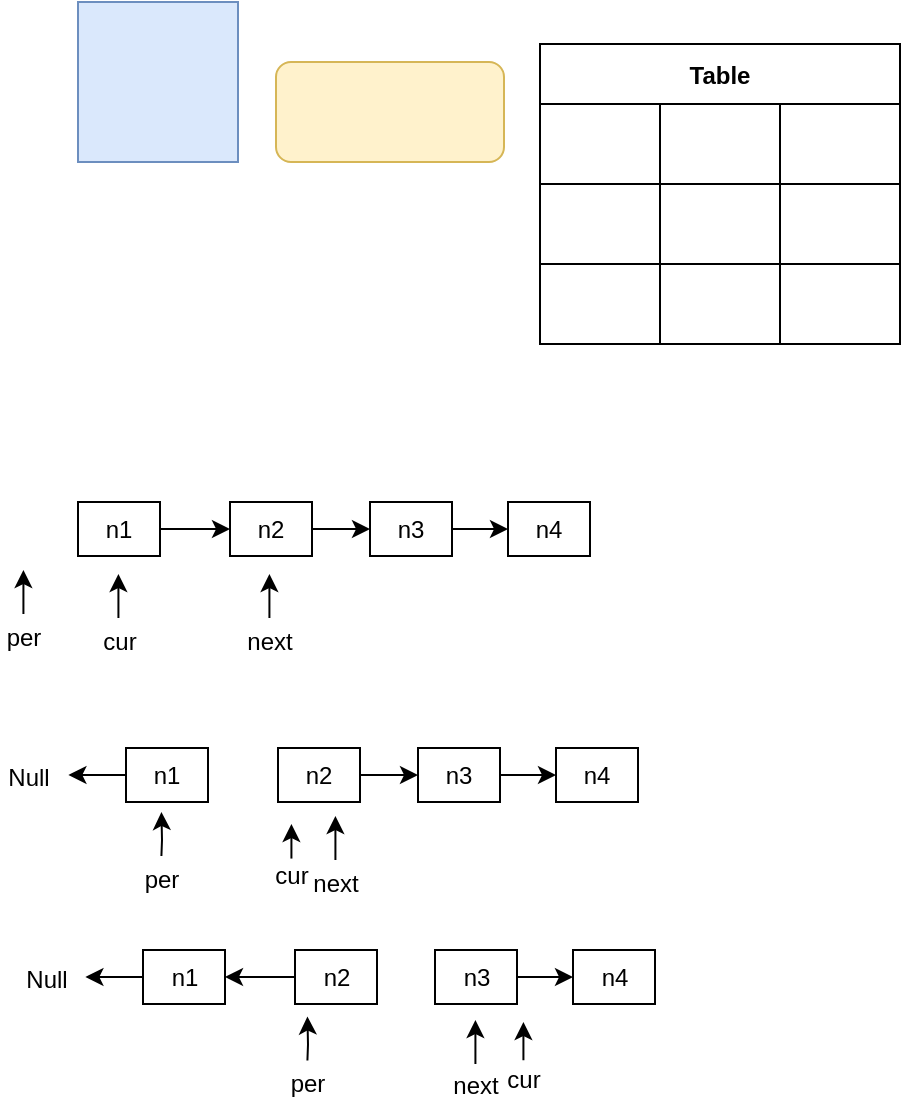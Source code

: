 <mxfile version="16.1.0" type="github">
  <diagram id="jbGArsJpMYjb_4ZU7Hdk" name="Page-1">
    <mxGraphModel dx="593" dy="286" grid="0" gridSize="10" guides="1" tooltips="1" connect="1" arrows="1" fold="1" page="1" pageScale="1" pageWidth="827" pageHeight="1169" math="0" shadow="0">
      <root>
        <mxCell id="0" />
        <mxCell id="1" parent="0" />
        <mxCell id="_2QDHl5ZUeaQQuLaKa91-1" value="" style="whiteSpace=wrap;html=1;aspect=fixed;fillColor=#dae8fc;strokeColor=#6c8ebf;" parent="1" vertex="1">
          <mxGeometry x="60" y="35" width="80" height="80" as="geometry" />
        </mxCell>
        <mxCell id="_2QDHl5ZUeaQQuLaKa91-2" value="" style="rounded=1;whiteSpace=wrap;html=1;fillColor=#fff2cc;strokeColor=#d6b656;" parent="1" vertex="1">
          <mxGeometry x="159" y="65" width="114" height="50" as="geometry" />
        </mxCell>
        <mxCell id="_2QDHl5ZUeaQQuLaKa91-3" value="Table" style="shape=table;startSize=30;container=1;collapsible=0;childLayout=tableLayout;fontStyle=1;align=center;pointerEvents=1;" parent="1" vertex="1">
          <mxGeometry x="291" y="56" width="180" height="150" as="geometry" />
        </mxCell>
        <mxCell id="_2QDHl5ZUeaQQuLaKa91-4" value="" style="shape=partialRectangle;html=1;whiteSpace=wrap;collapsible=0;dropTarget=0;pointerEvents=0;fillColor=none;top=0;left=0;bottom=0;right=0;points=[[0,0.5],[1,0.5]];portConstraint=eastwest;" parent="_2QDHl5ZUeaQQuLaKa91-3" vertex="1">
          <mxGeometry y="30" width="180" height="40" as="geometry" />
        </mxCell>
        <mxCell id="_2QDHl5ZUeaQQuLaKa91-5" value="" style="shape=partialRectangle;html=1;whiteSpace=wrap;connectable=0;fillColor=none;top=0;left=0;bottom=0;right=0;overflow=hidden;pointerEvents=1;" parent="_2QDHl5ZUeaQQuLaKa91-4" vertex="1">
          <mxGeometry width="60" height="40" as="geometry">
            <mxRectangle width="60" height="40" as="alternateBounds" />
          </mxGeometry>
        </mxCell>
        <mxCell id="_2QDHl5ZUeaQQuLaKa91-6" value="" style="shape=partialRectangle;html=1;whiteSpace=wrap;connectable=0;fillColor=none;top=0;left=0;bottom=0;right=0;overflow=hidden;pointerEvents=1;" parent="_2QDHl5ZUeaQQuLaKa91-4" vertex="1">
          <mxGeometry x="60" width="60" height="40" as="geometry">
            <mxRectangle width="60" height="40" as="alternateBounds" />
          </mxGeometry>
        </mxCell>
        <mxCell id="_2QDHl5ZUeaQQuLaKa91-7" value="" style="shape=partialRectangle;html=1;whiteSpace=wrap;connectable=0;fillColor=none;top=0;left=0;bottom=0;right=0;overflow=hidden;pointerEvents=1;" parent="_2QDHl5ZUeaQQuLaKa91-4" vertex="1">
          <mxGeometry x="120" width="60" height="40" as="geometry">
            <mxRectangle width="60" height="40" as="alternateBounds" />
          </mxGeometry>
        </mxCell>
        <mxCell id="_2QDHl5ZUeaQQuLaKa91-8" value="" style="shape=partialRectangle;html=1;whiteSpace=wrap;collapsible=0;dropTarget=0;pointerEvents=0;fillColor=none;top=0;left=0;bottom=0;right=0;points=[[0,0.5],[1,0.5]];portConstraint=eastwest;" parent="_2QDHl5ZUeaQQuLaKa91-3" vertex="1">
          <mxGeometry y="70" width="180" height="40" as="geometry" />
        </mxCell>
        <mxCell id="_2QDHl5ZUeaQQuLaKa91-9" value="" style="shape=partialRectangle;html=1;whiteSpace=wrap;connectable=0;fillColor=none;top=0;left=0;bottom=0;right=0;overflow=hidden;pointerEvents=1;" parent="_2QDHl5ZUeaQQuLaKa91-8" vertex="1">
          <mxGeometry width="60" height="40" as="geometry">
            <mxRectangle width="60" height="40" as="alternateBounds" />
          </mxGeometry>
        </mxCell>
        <mxCell id="_2QDHl5ZUeaQQuLaKa91-10" value="" style="shape=partialRectangle;html=1;whiteSpace=wrap;connectable=0;fillColor=none;top=0;left=0;bottom=0;right=0;overflow=hidden;pointerEvents=1;" parent="_2QDHl5ZUeaQQuLaKa91-8" vertex="1">
          <mxGeometry x="60" width="60" height="40" as="geometry">
            <mxRectangle width="60" height="40" as="alternateBounds" />
          </mxGeometry>
        </mxCell>
        <mxCell id="_2QDHl5ZUeaQQuLaKa91-11" value="" style="shape=partialRectangle;html=1;whiteSpace=wrap;connectable=0;fillColor=none;top=0;left=0;bottom=0;right=0;overflow=hidden;pointerEvents=1;" parent="_2QDHl5ZUeaQQuLaKa91-8" vertex="1">
          <mxGeometry x="120" width="60" height="40" as="geometry">
            <mxRectangle width="60" height="40" as="alternateBounds" />
          </mxGeometry>
        </mxCell>
        <mxCell id="_2QDHl5ZUeaQQuLaKa91-12" value="" style="shape=partialRectangle;html=1;whiteSpace=wrap;collapsible=0;dropTarget=0;pointerEvents=0;fillColor=none;top=0;left=0;bottom=0;right=0;points=[[0,0.5],[1,0.5]];portConstraint=eastwest;" parent="_2QDHl5ZUeaQQuLaKa91-3" vertex="1">
          <mxGeometry y="110" width="180" height="40" as="geometry" />
        </mxCell>
        <mxCell id="_2QDHl5ZUeaQQuLaKa91-13" value="" style="shape=partialRectangle;html=1;whiteSpace=wrap;connectable=0;fillColor=none;top=0;left=0;bottom=0;right=0;overflow=hidden;pointerEvents=1;" parent="_2QDHl5ZUeaQQuLaKa91-12" vertex="1">
          <mxGeometry width="60" height="40" as="geometry">
            <mxRectangle width="60" height="40" as="alternateBounds" />
          </mxGeometry>
        </mxCell>
        <mxCell id="_2QDHl5ZUeaQQuLaKa91-14" value="" style="shape=partialRectangle;html=1;whiteSpace=wrap;connectable=0;fillColor=none;top=0;left=0;bottom=0;right=0;overflow=hidden;pointerEvents=1;" parent="_2QDHl5ZUeaQQuLaKa91-12" vertex="1">
          <mxGeometry x="60" width="60" height="40" as="geometry">
            <mxRectangle width="60" height="40" as="alternateBounds" />
          </mxGeometry>
        </mxCell>
        <mxCell id="_2QDHl5ZUeaQQuLaKa91-15" value="" style="shape=partialRectangle;html=1;whiteSpace=wrap;connectable=0;fillColor=none;top=0;left=0;bottom=0;right=0;overflow=hidden;pointerEvents=1;" parent="_2QDHl5ZUeaQQuLaKa91-12" vertex="1">
          <mxGeometry x="120" width="60" height="40" as="geometry">
            <mxRectangle width="60" height="40" as="alternateBounds" />
          </mxGeometry>
        </mxCell>
        <mxCell id="GuAWNQmygI9kBjU7lxuV-5" style="edgeStyle=orthogonalEdgeStyle;rounded=0;orthogonalLoop=1;jettySize=auto;html=1;exitX=1;exitY=0.5;exitDx=0;exitDy=0;entryX=0;entryY=0.5;entryDx=0;entryDy=0;" edge="1" parent="1" source="GuAWNQmygI9kBjU7lxuV-1" target="GuAWNQmygI9kBjU7lxuV-2">
          <mxGeometry relative="1" as="geometry" />
        </mxCell>
        <mxCell id="GuAWNQmygI9kBjU7lxuV-1" value="n1" style="rounded=0;whiteSpace=wrap;html=1;" vertex="1" parent="1">
          <mxGeometry x="60" y="285" width="41" height="27" as="geometry" />
        </mxCell>
        <mxCell id="GuAWNQmygI9kBjU7lxuV-6" style="edgeStyle=orthogonalEdgeStyle;rounded=0;orthogonalLoop=1;jettySize=auto;html=1;exitX=1;exitY=0.5;exitDx=0;exitDy=0;entryX=0;entryY=0.5;entryDx=0;entryDy=0;" edge="1" parent="1" source="GuAWNQmygI9kBjU7lxuV-2" target="GuAWNQmygI9kBjU7lxuV-3">
          <mxGeometry relative="1" as="geometry" />
        </mxCell>
        <mxCell id="GuAWNQmygI9kBjU7lxuV-2" value="n2" style="rounded=0;whiteSpace=wrap;html=1;" vertex="1" parent="1">
          <mxGeometry x="136" y="285" width="41" height="27" as="geometry" />
        </mxCell>
        <mxCell id="GuAWNQmygI9kBjU7lxuV-7" style="edgeStyle=orthogonalEdgeStyle;rounded=0;orthogonalLoop=1;jettySize=auto;html=1;exitX=1;exitY=0.5;exitDx=0;exitDy=0;entryX=0;entryY=0.5;entryDx=0;entryDy=0;" edge="1" parent="1" source="GuAWNQmygI9kBjU7lxuV-3" target="GuAWNQmygI9kBjU7lxuV-4">
          <mxGeometry relative="1" as="geometry" />
        </mxCell>
        <mxCell id="GuAWNQmygI9kBjU7lxuV-3" value="n3" style="rounded=0;whiteSpace=wrap;html=1;" vertex="1" parent="1">
          <mxGeometry x="206" y="285" width="41" height="27" as="geometry" />
        </mxCell>
        <mxCell id="GuAWNQmygI9kBjU7lxuV-4" value="n4" style="rounded=0;whiteSpace=wrap;html=1;" vertex="1" parent="1">
          <mxGeometry x="275" y="285" width="41" height="27" as="geometry" />
        </mxCell>
        <mxCell id="GuAWNQmygI9kBjU7lxuV-10" value="" style="group" vertex="1" connectable="0" parent="1">
          <mxGeometry x="21" y="319" width="24" height="42" as="geometry" />
        </mxCell>
        <mxCell id="GuAWNQmygI9kBjU7lxuV-8" value="" style="endArrow=classic;html=1;rounded=0;" edge="1" parent="GuAWNQmygI9kBjU7lxuV-10">
          <mxGeometry width="50" height="50" relative="1" as="geometry">
            <mxPoint x="11.71" y="22" as="sourcePoint" />
            <mxPoint x="11.71" as="targetPoint" />
          </mxGeometry>
        </mxCell>
        <mxCell id="GuAWNQmygI9kBjU7lxuV-9" value="per" style="text;html=1;strokeColor=none;fillColor=none;align=center;verticalAlign=middle;whiteSpace=wrap;rounded=0;" vertex="1" parent="GuAWNQmygI9kBjU7lxuV-10">
          <mxGeometry y="25" width="24" height="17" as="geometry" />
        </mxCell>
        <mxCell id="GuAWNQmygI9kBjU7lxuV-11" value="" style="group" vertex="1" connectable="0" parent="1">
          <mxGeometry x="68.5" y="321" width="24" height="42" as="geometry" />
        </mxCell>
        <mxCell id="GuAWNQmygI9kBjU7lxuV-12" value="" style="endArrow=classic;html=1;rounded=0;" edge="1" parent="GuAWNQmygI9kBjU7lxuV-11">
          <mxGeometry width="50" height="50" relative="1" as="geometry">
            <mxPoint x="11.71" y="22" as="sourcePoint" />
            <mxPoint x="11.71" as="targetPoint" />
          </mxGeometry>
        </mxCell>
        <mxCell id="GuAWNQmygI9kBjU7lxuV-13" value="cur" style="text;html=1;strokeColor=none;fillColor=none;align=center;verticalAlign=middle;whiteSpace=wrap;rounded=0;" vertex="1" parent="GuAWNQmygI9kBjU7lxuV-11">
          <mxGeometry y="25" width="24" height="17" as="geometry" />
        </mxCell>
        <mxCell id="GuAWNQmygI9kBjU7lxuV-14" value="" style="group" vertex="1" connectable="0" parent="1">
          <mxGeometry x="144" y="321" width="24" height="42" as="geometry" />
        </mxCell>
        <mxCell id="GuAWNQmygI9kBjU7lxuV-15" value="" style="endArrow=classic;html=1;rounded=0;" edge="1" parent="GuAWNQmygI9kBjU7lxuV-14">
          <mxGeometry width="50" height="50" relative="1" as="geometry">
            <mxPoint x="11.71" y="22" as="sourcePoint" />
            <mxPoint x="11.71" as="targetPoint" />
          </mxGeometry>
        </mxCell>
        <mxCell id="GuAWNQmygI9kBjU7lxuV-16" value="next" style="text;html=1;strokeColor=none;fillColor=none;align=center;verticalAlign=middle;whiteSpace=wrap;rounded=0;" vertex="1" parent="GuAWNQmygI9kBjU7lxuV-14">
          <mxGeometry y="25" width="24" height="17" as="geometry" />
        </mxCell>
        <mxCell id="GuAWNQmygI9kBjU7lxuV-33" style="edgeStyle=orthogonalEdgeStyle;rounded=0;orthogonalLoop=1;jettySize=auto;html=1;exitX=0;exitY=0.5;exitDx=0;exitDy=0;" edge="1" parent="1" source="GuAWNQmygI9kBjU7lxuV-18">
          <mxGeometry relative="1" as="geometry">
            <mxPoint x="55.229" y="421.429" as="targetPoint" />
          </mxGeometry>
        </mxCell>
        <mxCell id="GuAWNQmygI9kBjU7lxuV-18" value="n1" style="rounded=0;whiteSpace=wrap;html=1;" vertex="1" parent="1">
          <mxGeometry x="84" y="408" width="41" height="27" as="geometry" />
        </mxCell>
        <mxCell id="GuAWNQmygI9kBjU7lxuV-19" style="edgeStyle=orthogonalEdgeStyle;rounded=0;orthogonalLoop=1;jettySize=auto;html=1;exitX=1;exitY=0.5;exitDx=0;exitDy=0;entryX=0;entryY=0.5;entryDx=0;entryDy=0;" edge="1" parent="1" source="GuAWNQmygI9kBjU7lxuV-20" target="GuAWNQmygI9kBjU7lxuV-22">
          <mxGeometry relative="1" as="geometry" />
        </mxCell>
        <mxCell id="GuAWNQmygI9kBjU7lxuV-20" value="n2" style="rounded=0;whiteSpace=wrap;html=1;" vertex="1" parent="1">
          <mxGeometry x="160" y="408" width="41" height="27" as="geometry" />
        </mxCell>
        <mxCell id="GuAWNQmygI9kBjU7lxuV-21" style="edgeStyle=orthogonalEdgeStyle;rounded=0;orthogonalLoop=1;jettySize=auto;html=1;exitX=1;exitY=0.5;exitDx=0;exitDy=0;entryX=0;entryY=0.5;entryDx=0;entryDy=0;" edge="1" parent="1" source="GuAWNQmygI9kBjU7lxuV-22" target="GuAWNQmygI9kBjU7lxuV-23">
          <mxGeometry relative="1" as="geometry" />
        </mxCell>
        <mxCell id="GuAWNQmygI9kBjU7lxuV-22" value="n3" style="rounded=0;whiteSpace=wrap;html=1;" vertex="1" parent="1">
          <mxGeometry x="230" y="408" width="41" height="27" as="geometry" />
        </mxCell>
        <mxCell id="GuAWNQmygI9kBjU7lxuV-23" value="n4" style="rounded=0;whiteSpace=wrap;html=1;" vertex="1" parent="1">
          <mxGeometry x="299" y="408" width="41" height="27" as="geometry" />
        </mxCell>
        <mxCell id="GuAWNQmygI9kBjU7lxuV-24" value="" style="group" vertex="1" connectable="0" parent="1">
          <mxGeometry x="90" y="440" width="24" height="42" as="geometry" />
        </mxCell>
        <mxCell id="GuAWNQmygI9kBjU7lxuV-25" value="" style="endArrow=classic;html=1;rounded=0;" edge="1" parent="GuAWNQmygI9kBjU7lxuV-24">
          <mxGeometry width="50" height="50" relative="1" as="geometry">
            <mxPoint x="11.71" y="22" as="sourcePoint" />
            <mxPoint x="11.71" as="targetPoint" />
            <Array as="points">
              <mxPoint x="12" y="14" />
            </Array>
          </mxGeometry>
        </mxCell>
        <mxCell id="GuAWNQmygI9kBjU7lxuV-26" value="per" style="text;html=1;strokeColor=none;fillColor=none;align=center;verticalAlign=middle;whiteSpace=wrap;rounded=0;" vertex="1" parent="GuAWNQmygI9kBjU7lxuV-24">
          <mxGeometry y="25" width="24" height="17" as="geometry" />
        </mxCell>
        <mxCell id="GuAWNQmygI9kBjU7lxuV-27" value="" style="group" vertex="1" connectable="0" parent="1">
          <mxGeometry x="155" y="446" width="24" height="33" as="geometry" />
        </mxCell>
        <mxCell id="GuAWNQmygI9kBjU7lxuV-28" value="" style="endArrow=classic;html=1;rounded=0;" edge="1" parent="GuAWNQmygI9kBjU7lxuV-27">
          <mxGeometry width="50" height="50" relative="1" as="geometry">
            <mxPoint x="11.71" y="17.286" as="sourcePoint" />
            <mxPoint x="11.71" as="targetPoint" />
          </mxGeometry>
        </mxCell>
        <mxCell id="GuAWNQmygI9kBjU7lxuV-29" value="cur" style="text;html=1;strokeColor=none;fillColor=none;align=center;verticalAlign=middle;whiteSpace=wrap;rounded=0;" vertex="1" parent="GuAWNQmygI9kBjU7lxuV-27">
          <mxGeometry y="19.643" width="24" height="13.357" as="geometry" />
        </mxCell>
        <mxCell id="GuAWNQmygI9kBjU7lxuV-30" value="" style="group" vertex="1" connectable="0" parent="1">
          <mxGeometry x="177" y="442" width="24" height="42" as="geometry" />
        </mxCell>
        <mxCell id="GuAWNQmygI9kBjU7lxuV-31" value="" style="endArrow=classic;html=1;rounded=0;" edge="1" parent="GuAWNQmygI9kBjU7lxuV-30">
          <mxGeometry width="50" height="50" relative="1" as="geometry">
            <mxPoint x="11.71" y="22" as="sourcePoint" />
            <mxPoint x="11.71" as="targetPoint" />
          </mxGeometry>
        </mxCell>
        <mxCell id="GuAWNQmygI9kBjU7lxuV-32" value="next" style="text;html=1;strokeColor=none;fillColor=none;align=center;verticalAlign=middle;whiteSpace=wrap;rounded=0;" vertex="1" parent="GuAWNQmygI9kBjU7lxuV-30">
          <mxGeometry y="25" width="24" height="17" as="geometry" />
        </mxCell>
        <mxCell id="GuAWNQmygI9kBjU7lxuV-34" value="Null" style="text;html=1;strokeColor=none;fillColor=none;align=center;verticalAlign=middle;whiteSpace=wrap;rounded=0;" vertex="1" parent="1">
          <mxGeometry x="21" y="411" width="29" height="24" as="geometry" />
        </mxCell>
        <mxCell id="GuAWNQmygI9kBjU7lxuV-36" style="edgeStyle=orthogonalEdgeStyle;rounded=0;orthogonalLoop=1;jettySize=auto;html=1;exitX=0;exitY=0.5;exitDx=0;exitDy=0;" edge="1" parent="1" source="GuAWNQmygI9kBjU7lxuV-37">
          <mxGeometry relative="1" as="geometry">
            <mxPoint x="63.729" y="522.429" as="targetPoint" />
          </mxGeometry>
        </mxCell>
        <mxCell id="GuAWNQmygI9kBjU7lxuV-37" value="n1" style="rounded=0;whiteSpace=wrap;html=1;" vertex="1" parent="1">
          <mxGeometry x="92.5" y="509" width="41" height="27" as="geometry" />
        </mxCell>
        <mxCell id="GuAWNQmygI9kBjU7lxuV-55" style="edgeStyle=orthogonalEdgeStyle;rounded=0;orthogonalLoop=1;jettySize=auto;html=1;exitX=0;exitY=0.5;exitDx=0;exitDy=0;entryX=1;entryY=0.5;entryDx=0;entryDy=0;" edge="1" parent="1" source="GuAWNQmygI9kBjU7lxuV-39" target="GuAWNQmygI9kBjU7lxuV-37">
          <mxGeometry relative="1" as="geometry" />
        </mxCell>
        <mxCell id="GuAWNQmygI9kBjU7lxuV-39" value="n2" style="rounded=0;whiteSpace=wrap;html=1;" vertex="1" parent="1">
          <mxGeometry x="168.5" y="509" width="41" height="27" as="geometry" />
        </mxCell>
        <mxCell id="GuAWNQmygI9kBjU7lxuV-40" style="edgeStyle=orthogonalEdgeStyle;rounded=0;orthogonalLoop=1;jettySize=auto;html=1;exitX=1;exitY=0.5;exitDx=0;exitDy=0;entryX=0;entryY=0.5;entryDx=0;entryDy=0;" edge="1" parent="1" source="GuAWNQmygI9kBjU7lxuV-41" target="GuAWNQmygI9kBjU7lxuV-42">
          <mxGeometry relative="1" as="geometry" />
        </mxCell>
        <mxCell id="GuAWNQmygI9kBjU7lxuV-41" value="n3" style="rounded=0;whiteSpace=wrap;html=1;" vertex="1" parent="1">
          <mxGeometry x="238.5" y="509" width="41" height="27" as="geometry" />
        </mxCell>
        <mxCell id="GuAWNQmygI9kBjU7lxuV-42" value="n4" style="rounded=0;whiteSpace=wrap;html=1;" vertex="1" parent="1">
          <mxGeometry x="307.5" y="509" width="41" height="27" as="geometry" />
        </mxCell>
        <mxCell id="GuAWNQmygI9kBjU7lxuV-43" value="" style="group" vertex="1" connectable="0" parent="1">
          <mxGeometry x="163" y="542.25" width="24" height="42" as="geometry" />
        </mxCell>
        <mxCell id="GuAWNQmygI9kBjU7lxuV-44" value="" style="endArrow=classic;html=1;rounded=0;" edge="1" parent="GuAWNQmygI9kBjU7lxuV-43">
          <mxGeometry width="50" height="50" relative="1" as="geometry">
            <mxPoint x="11.71" y="22" as="sourcePoint" />
            <mxPoint x="11.71" as="targetPoint" />
            <Array as="points">
              <mxPoint x="12" y="14" />
            </Array>
          </mxGeometry>
        </mxCell>
        <mxCell id="GuAWNQmygI9kBjU7lxuV-45" value="per" style="text;html=1;strokeColor=none;fillColor=none;align=center;verticalAlign=middle;whiteSpace=wrap;rounded=0;" vertex="1" parent="GuAWNQmygI9kBjU7lxuV-43">
          <mxGeometry y="25" width="24" height="17" as="geometry" />
        </mxCell>
        <mxCell id="GuAWNQmygI9kBjU7lxuV-46" value="" style="group" vertex="1" connectable="0" parent="1">
          <mxGeometry x="271" y="545" width="24" height="36.5" as="geometry" />
        </mxCell>
        <mxCell id="GuAWNQmygI9kBjU7lxuV-47" value="" style="endArrow=classic;html=1;rounded=0;" edge="1" parent="GuAWNQmygI9kBjU7lxuV-46">
          <mxGeometry width="50" height="50" relative="1" as="geometry">
            <mxPoint x="11.71" y="19.119" as="sourcePoint" />
            <mxPoint x="11.71" as="targetPoint" />
          </mxGeometry>
        </mxCell>
        <mxCell id="GuAWNQmygI9kBjU7lxuV-48" value="cur" style="text;html=1;strokeColor=none;fillColor=none;align=center;verticalAlign=middle;whiteSpace=wrap;rounded=0;" vertex="1" parent="GuAWNQmygI9kBjU7lxuV-46">
          <mxGeometry y="21.015" width="24" height="15.485" as="geometry" />
        </mxCell>
        <mxCell id="GuAWNQmygI9kBjU7lxuV-49" value="" style="group" vertex="1" connectable="0" parent="1">
          <mxGeometry x="247" y="543" width="24" height="42" as="geometry" />
        </mxCell>
        <mxCell id="GuAWNQmygI9kBjU7lxuV-50" value="" style="endArrow=classic;html=1;rounded=0;" edge="1" parent="GuAWNQmygI9kBjU7lxuV-49">
          <mxGeometry width="50" height="50" relative="1" as="geometry">
            <mxPoint x="11.71" y="23" as="sourcePoint" />
            <mxPoint x="11.71" y="1" as="targetPoint" />
          </mxGeometry>
        </mxCell>
        <mxCell id="GuAWNQmygI9kBjU7lxuV-51" value="next" style="text;html=1;strokeColor=none;fillColor=none;align=center;verticalAlign=middle;whiteSpace=wrap;rounded=0;" vertex="1" parent="GuAWNQmygI9kBjU7lxuV-49">
          <mxGeometry y="25" width="24" height="17" as="geometry" />
        </mxCell>
        <mxCell id="GuAWNQmygI9kBjU7lxuV-52" value="Null" style="text;html=1;strokeColor=none;fillColor=none;align=center;verticalAlign=middle;whiteSpace=wrap;rounded=0;" vertex="1" parent="1">
          <mxGeometry x="29.5" y="512" width="29" height="24" as="geometry" />
        </mxCell>
      </root>
    </mxGraphModel>
  </diagram>
</mxfile>
